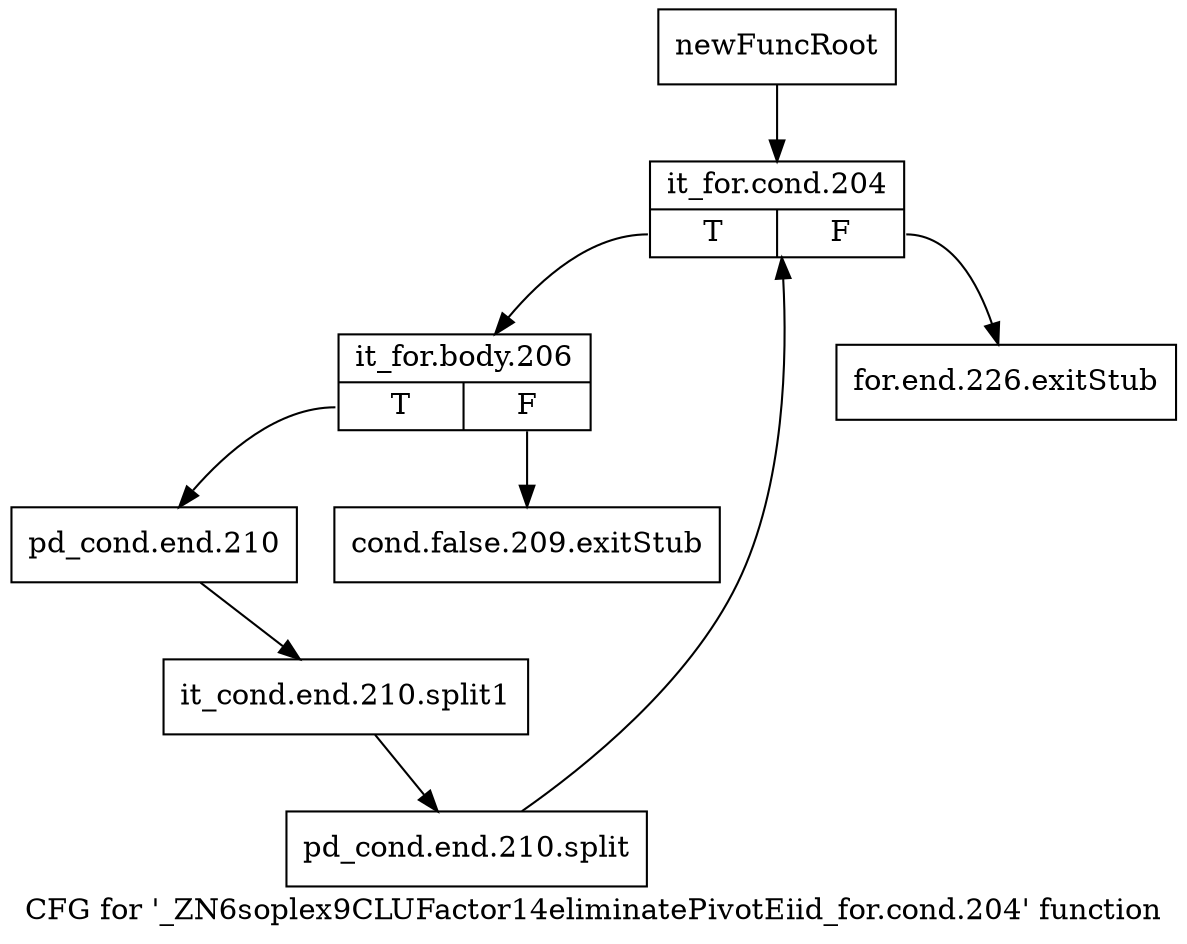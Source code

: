 digraph "CFG for '_ZN6soplex9CLUFactor14eliminatePivotEiid_for.cond.204' function" {
	label="CFG for '_ZN6soplex9CLUFactor14eliminatePivotEiid_for.cond.204' function";

	Node0x2c69d20 [shape=record,label="{newFuncRoot}"];
	Node0x2c69d20 -> Node0x2c69e10;
	Node0x2c69d70 [shape=record,label="{for.end.226.exitStub}"];
	Node0x2c69dc0 [shape=record,label="{cond.false.209.exitStub}"];
	Node0x2c69e10 [shape=record,label="{it_for.cond.204|{<s0>T|<s1>F}}"];
	Node0x2c69e10:s0 -> Node0x2c69e60;
	Node0x2c69e10:s1 -> Node0x2c69d70;
	Node0x2c69e60 [shape=record,label="{it_for.body.206|{<s0>T|<s1>F}}"];
	Node0x2c69e60:s0 -> Node0x2c69eb0;
	Node0x2c69e60:s1 -> Node0x2c69dc0;
	Node0x2c69eb0 [shape=record,label="{pd_cond.end.210}"];
	Node0x2c69eb0 -> Node0x345ee90;
	Node0x345ee90 [shape=record,label="{it_cond.end.210.split1}"];
	Node0x345ee90 -> Node0x33c21f0;
	Node0x33c21f0 [shape=record,label="{pd_cond.end.210.split}"];
	Node0x33c21f0 -> Node0x2c69e10;
}
